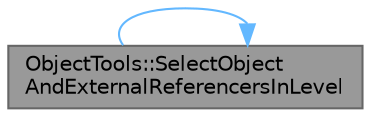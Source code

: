 digraph "ObjectTools::SelectObjectAndExternalReferencersInLevel"
{
 // INTERACTIVE_SVG=YES
 // LATEX_PDF_SIZE
  bgcolor="transparent";
  edge [fontname=Helvetica,fontsize=10,labelfontname=Helvetica,labelfontsize=10];
  node [fontname=Helvetica,fontsize=10,shape=box,height=0.2,width=0.4];
  rankdir="LR";
  Node1 [id="Node000001",label="ObjectTools::SelectObject\lAndExternalReferencersInLevel",height=0.2,width=0.4,color="gray40", fillcolor="grey60", style="filled", fontcolor="black",tooltip="Select the object and it's external referencers' referencers in the level."];
  Node1 -> Node1 [id="edge1_Node000001_Node000001",color="steelblue1",style="solid",tooltip=" "];
}
